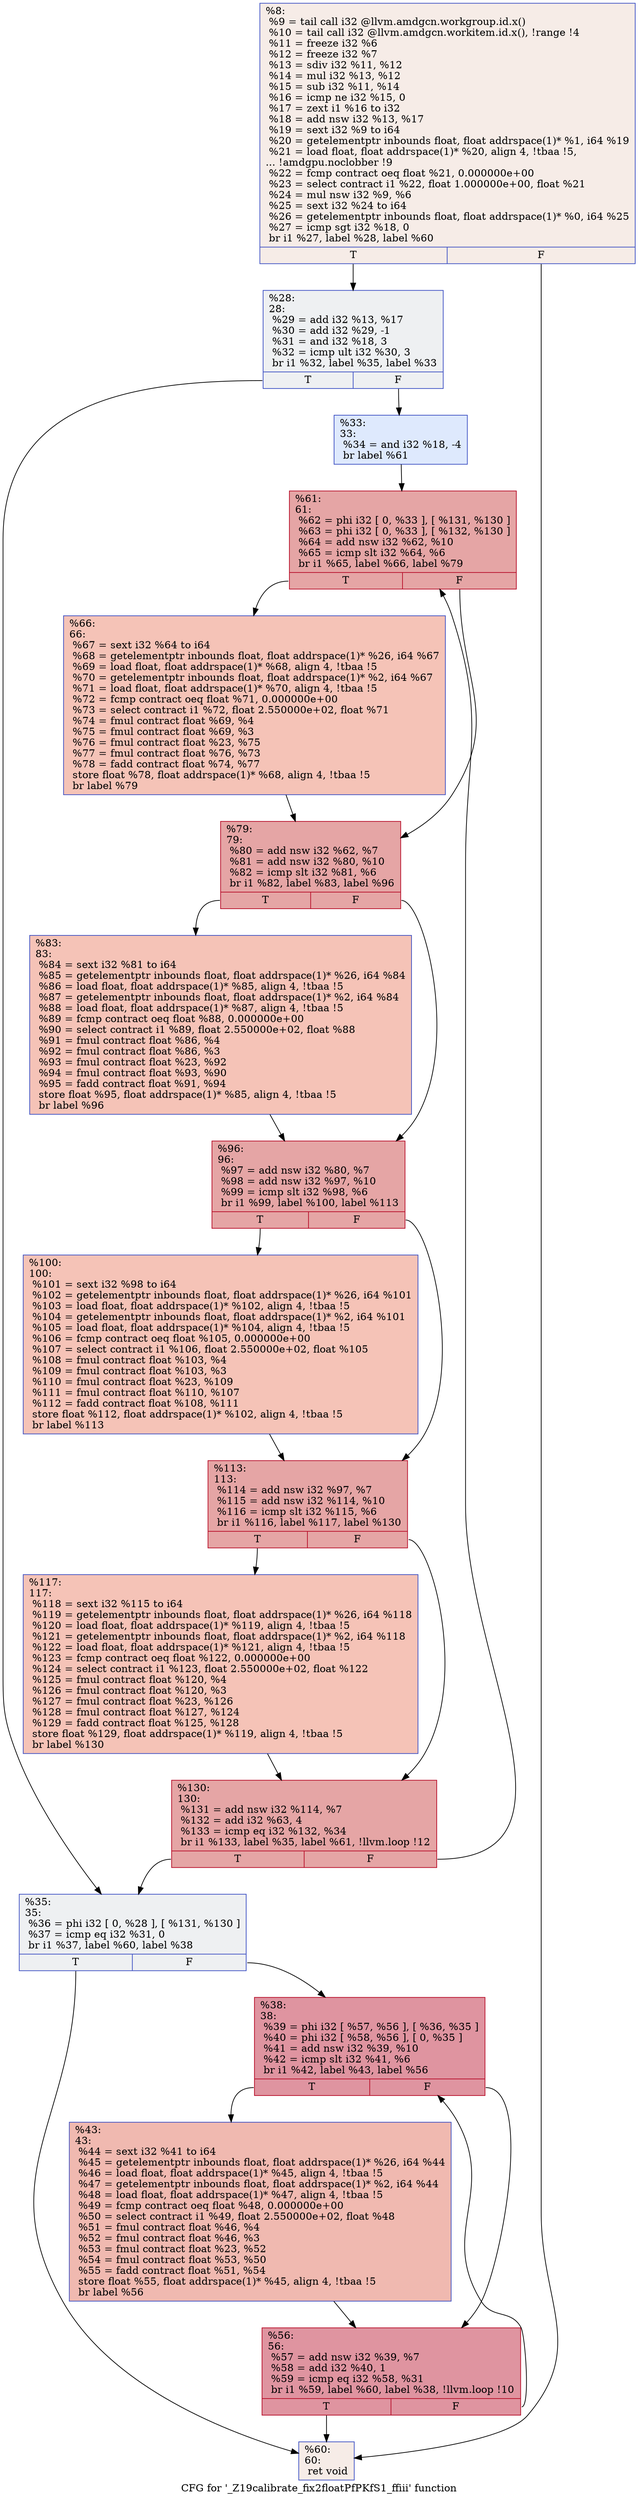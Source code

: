 digraph "CFG for '_Z19calibrate_fix2floatPfPKfS1_ffiii' function" {
	label="CFG for '_Z19calibrate_fix2floatPfPKfS1_ffiii' function";

	Node0x50c26b0 [shape=record,color="#3d50c3ff", style=filled, fillcolor="#ead5c970",label="{%8:\l  %9 = tail call i32 @llvm.amdgcn.workgroup.id.x()\l  %10 = tail call i32 @llvm.amdgcn.workitem.id.x(), !range !4\l  %11 = freeze i32 %6\l  %12 = freeze i32 %7\l  %13 = sdiv i32 %11, %12\l  %14 = mul i32 %13, %12\l  %15 = sub i32 %11, %14\l  %16 = icmp ne i32 %15, 0\l  %17 = zext i1 %16 to i32\l  %18 = add nsw i32 %13, %17\l  %19 = sext i32 %9 to i64\l  %20 = getelementptr inbounds float, float addrspace(1)* %1, i64 %19\l  %21 = load float, float addrspace(1)* %20, align 4, !tbaa !5,\l... !amdgpu.noclobber !9\l  %22 = fcmp contract oeq float %21, 0.000000e+00\l  %23 = select contract i1 %22, float 1.000000e+00, float %21\l  %24 = mul nsw i32 %9, %6\l  %25 = sext i32 %24 to i64\l  %26 = getelementptr inbounds float, float addrspace(1)* %0, i64 %25\l  %27 = icmp sgt i32 %18, 0\l  br i1 %27, label %28, label %60\l|{<s0>T|<s1>F}}"];
	Node0x50c26b0:s0 -> Node0x50c5420;
	Node0x50c26b0:s1 -> Node0x50c54b0;
	Node0x50c5420 [shape=record,color="#3d50c3ff", style=filled, fillcolor="#d9dce170",label="{%28:\l28:                                               \l  %29 = add i32 %13, %17\l  %30 = add i32 %29, -1\l  %31 = and i32 %18, 3\l  %32 = icmp ult i32 %30, 3\l  br i1 %32, label %35, label %33\l|{<s0>T|<s1>F}}"];
	Node0x50c5420:s0 -> Node0x50c3fd0;
	Node0x50c5420:s1 -> Node0x50c4020;
	Node0x50c4020 [shape=record,color="#3d50c3ff", style=filled, fillcolor="#b5cdfa70",label="{%33:\l33:                                               \l  %34 = and i32 %18, -4\l  br label %61\l}"];
	Node0x50c4020 -> Node0x50c5bb0;
	Node0x50c3fd0 [shape=record,color="#3d50c3ff", style=filled, fillcolor="#d9dce170",label="{%35:\l35:                                               \l  %36 = phi i32 [ 0, %28 ], [ %131, %130 ]\l  %37 = icmp eq i32 %31, 0\l  br i1 %37, label %60, label %38\l|{<s0>T|<s1>F}}"];
	Node0x50c3fd0:s0 -> Node0x50c54b0;
	Node0x50c3fd0:s1 -> Node0x50c5e70;
	Node0x50c5e70 [shape=record,color="#b70d28ff", style=filled, fillcolor="#b70d2870",label="{%38:\l38:                                               \l  %39 = phi i32 [ %57, %56 ], [ %36, %35 ]\l  %40 = phi i32 [ %58, %56 ], [ 0, %35 ]\l  %41 = add nsw i32 %39, %10\l  %42 = icmp slt i32 %41, %6\l  br i1 %42, label %43, label %56\l|{<s0>T|<s1>F}}"];
	Node0x50c5e70:s0 -> Node0x50c6360;
	Node0x50c5e70:s1 -> Node0x50c5fe0;
	Node0x50c6360 [shape=record,color="#3d50c3ff", style=filled, fillcolor="#de614d70",label="{%43:\l43:                                               \l  %44 = sext i32 %41 to i64\l  %45 = getelementptr inbounds float, float addrspace(1)* %26, i64 %44\l  %46 = load float, float addrspace(1)* %45, align 4, !tbaa !5\l  %47 = getelementptr inbounds float, float addrspace(1)* %2, i64 %44\l  %48 = load float, float addrspace(1)* %47, align 4, !tbaa !5\l  %49 = fcmp contract oeq float %48, 0.000000e+00\l  %50 = select contract i1 %49, float 2.550000e+02, float %48\l  %51 = fmul contract float %46, %4\l  %52 = fmul contract float %46, %3\l  %53 = fmul contract float %23, %52\l  %54 = fmul contract float %53, %50\l  %55 = fadd contract float %51, %54\l  store float %55, float addrspace(1)* %45, align 4, !tbaa !5\l  br label %56\l}"];
	Node0x50c6360 -> Node0x50c5fe0;
	Node0x50c5fe0 [shape=record,color="#b70d28ff", style=filled, fillcolor="#b70d2870",label="{%56:\l56:                                               \l  %57 = add nsw i32 %39, %7\l  %58 = add i32 %40, 1\l  %59 = icmp eq i32 %58, %31\l  br i1 %59, label %60, label %38, !llvm.loop !10\l|{<s0>T|<s1>F}}"];
	Node0x50c5fe0:s0 -> Node0x50c54b0;
	Node0x50c5fe0:s1 -> Node0x50c5e70;
	Node0x50c54b0 [shape=record,color="#3d50c3ff", style=filled, fillcolor="#ead5c970",label="{%60:\l60:                                               \l  ret void\l}"];
	Node0x50c5bb0 [shape=record,color="#b70d28ff", style=filled, fillcolor="#c5333470",label="{%61:\l61:                                               \l  %62 = phi i32 [ 0, %33 ], [ %131, %130 ]\l  %63 = phi i32 [ 0, %33 ], [ %132, %130 ]\l  %64 = add nsw i32 %62, %10\l  %65 = icmp slt i32 %64, %6\l  br i1 %65, label %66, label %79\l|{<s0>T|<s1>F}}"];
	Node0x50c5bb0:s0 -> Node0x50c58f0;
	Node0x50c5bb0:s1 -> Node0x50c5940;
	Node0x50c58f0 [shape=record,color="#3d50c3ff", style=filled, fillcolor="#e8765c70",label="{%66:\l66:                                               \l  %67 = sext i32 %64 to i64\l  %68 = getelementptr inbounds float, float addrspace(1)* %26, i64 %67\l  %69 = load float, float addrspace(1)* %68, align 4, !tbaa !5\l  %70 = getelementptr inbounds float, float addrspace(1)* %2, i64 %67\l  %71 = load float, float addrspace(1)* %70, align 4, !tbaa !5\l  %72 = fcmp contract oeq float %71, 0.000000e+00\l  %73 = select contract i1 %72, float 2.550000e+02, float %71\l  %74 = fmul contract float %69, %4\l  %75 = fmul contract float %69, %3\l  %76 = fmul contract float %23, %75\l  %77 = fmul contract float %76, %73\l  %78 = fadd contract float %74, %77\l  store float %78, float addrspace(1)* %68, align 4, !tbaa !5\l  br label %79\l}"];
	Node0x50c58f0 -> Node0x50c5940;
	Node0x50c5940 [shape=record,color="#b70d28ff", style=filled, fillcolor="#c5333470",label="{%79:\l79:                                               \l  %80 = add nsw i32 %62, %7\l  %81 = add nsw i32 %80, %10\l  %82 = icmp slt i32 %81, %6\l  br i1 %82, label %83, label %96\l|{<s0>T|<s1>F}}"];
	Node0x50c5940:s0 -> Node0x50c8540;
	Node0x50c5940:s1 -> Node0x50c8590;
	Node0x50c8540 [shape=record,color="#3d50c3ff", style=filled, fillcolor="#e8765c70",label="{%83:\l83:                                               \l  %84 = sext i32 %81 to i64\l  %85 = getelementptr inbounds float, float addrspace(1)* %26, i64 %84\l  %86 = load float, float addrspace(1)* %85, align 4, !tbaa !5\l  %87 = getelementptr inbounds float, float addrspace(1)* %2, i64 %84\l  %88 = load float, float addrspace(1)* %87, align 4, !tbaa !5\l  %89 = fcmp contract oeq float %88, 0.000000e+00\l  %90 = select contract i1 %89, float 2.550000e+02, float %88\l  %91 = fmul contract float %86, %4\l  %92 = fmul contract float %86, %3\l  %93 = fmul contract float %23, %92\l  %94 = fmul contract float %93, %90\l  %95 = fadd contract float %91, %94\l  store float %95, float addrspace(1)* %85, align 4, !tbaa !5\l  br label %96\l}"];
	Node0x50c8540 -> Node0x50c8590;
	Node0x50c8590 [shape=record,color="#b70d28ff", style=filled, fillcolor="#c5333470",label="{%96:\l96:                                               \l  %97 = add nsw i32 %80, %7\l  %98 = add nsw i32 %97, %10\l  %99 = icmp slt i32 %98, %6\l  br i1 %99, label %100, label %113\l|{<s0>T|<s1>F}}"];
	Node0x50c8590:s0 -> Node0x50c8fe0;
	Node0x50c8590:s1 -> Node0x50c9030;
	Node0x50c8fe0 [shape=record,color="#3d50c3ff", style=filled, fillcolor="#e8765c70",label="{%100:\l100:                                              \l  %101 = sext i32 %98 to i64\l  %102 = getelementptr inbounds float, float addrspace(1)* %26, i64 %101\l  %103 = load float, float addrspace(1)* %102, align 4, !tbaa !5\l  %104 = getelementptr inbounds float, float addrspace(1)* %2, i64 %101\l  %105 = load float, float addrspace(1)* %104, align 4, !tbaa !5\l  %106 = fcmp contract oeq float %105, 0.000000e+00\l  %107 = select contract i1 %106, float 2.550000e+02, float %105\l  %108 = fmul contract float %103, %4\l  %109 = fmul contract float %103, %3\l  %110 = fmul contract float %23, %109\l  %111 = fmul contract float %110, %107\l  %112 = fadd contract float %108, %111\l  store float %112, float addrspace(1)* %102, align 4, !tbaa !5\l  br label %113\l}"];
	Node0x50c8fe0 -> Node0x50c9030;
	Node0x50c9030 [shape=record,color="#b70d28ff", style=filled, fillcolor="#c5333470",label="{%113:\l113:                                              \l  %114 = add nsw i32 %97, %7\l  %115 = add nsw i32 %114, %10\l  %116 = icmp slt i32 %115, %6\l  br i1 %116, label %117, label %130\l|{<s0>T|<s1>F}}"];
	Node0x50c9030:s0 -> Node0x50c9a80;
	Node0x50c9030:s1 -> Node0x50c5ca0;
	Node0x50c9a80 [shape=record,color="#3d50c3ff", style=filled, fillcolor="#e8765c70",label="{%117:\l117:                                              \l  %118 = sext i32 %115 to i64\l  %119 = getelementptr inbounds float, float addrspace(1)* %26, i64 %118\l  %120 = load float, float addrspace(1)* %119, align 4, !tbaa !5\l  %121 = getelementptr inbounds float, float addrspace(1)* %2, i64 %118\l  %122 = load float, float addrspace(1)* %121, align 4, !tbaa !5\l  %123 = fcmp contract oeq float %122, 0.000000e+00\l  %124 = select contract i1 %123, float 2.550000e+02, float %122\l  %125 = fmul contract float %120, %4\l  %126 = fmul contract float %120, %3\l  %127 = fmul contract float %23, %126\l  %128 = fmul contract float %127, %124\l  %129 = fadd contract float %125, %128\l  store float %129, float addrspace(1)* %119, align 4, !tbaa !5\l  br label %130\l}"];
	Node0x50c9a80 -> Node0x50c5ca0;
	Node0x50c5ca0 [shape=record,color="#b70d28ff", style=filled, fillcolor="#c5333470",label="{%130:\l130:                                              \l  %131 = add nsw i32 %114, %7\l  %132 = add i32 %63, 4\l  %133 = icmp eq i32 %132, %34\l  br i1 %133, label %35, label %61, !llvm.loop !12\l|{<s0>T|<s1>F}}"];
	Node0x50c5ca0:s0 -> Node0x50c3fd0;
	Node0x50c5ca0:s1 -> Node0x50c5bb0;
}
